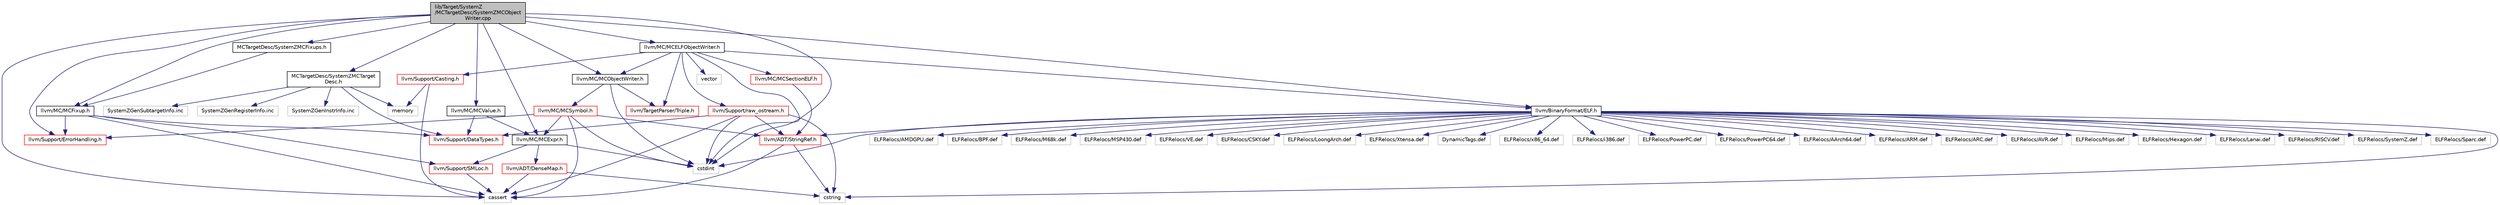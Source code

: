 digraph "lib/Target/SystemZ/MCTargetDesc/SystemZMCObjectWriter.cpp"
{
 // LATEX_PDF_SIZE
  bgcolor="transparent";
  edge [fontname="Helvetica",fontsize="10",labelfontname="Helvetica",labelfontsize="10"];
  node [fontname="Helvetica",fontsize="10",shape=record];
  Node1 [label="lib/Target/SystemZ\l/MCTargetDesc/SystemZMCObject\lWriter.cpp",height=0.2,width=0.4,color="black", fillcolor="grey75", style="filled", fontcolor="black",tooltip=" "];
  Node1 -> Node2 [color="midnightblue",fontsize="10",style="solid",fontname="Helvetica"];
  Node2 [label="MCTargetDesc/SystemZMCFixups.h",height=0.2,width=0.4,color="black",URL="$SystemZMCFixups_8h.html",tooltip=" "];
  Node2 -> Node3 [color="midnightblue",fontsize="10",style="solid",fontname="Helvetica"];
  Node3 [label="llvm/MC/MCFixup.h",height=0.2,width=0.4,color="black",URL="$MCFixup_8h.html",tooltip=" "];
  Node3 -> Node4 [color="midnightblue",fontsize="10",style="solid",fontname="Helvetica"];
  Node4 [label="llvm/Support/DataTypes.h",height=0.2,width=0.4,color="red",URL="$Support_2DataTypes_8h.html",tooltip=" "];
  Node3 -> Node9 [color="midnightblue",fontsize="10",style="solid",fontname="Helvetica"];
  Node9 [label="llvm/Support/ErrorHandling.h",height=0.2,width=0.4,color="red",URL="$Support_2ErrorHandling_8h.html",tooltip=" "];
  Node3 -> Node13 [color="midnightblue",fontsize="10",style="solid",fontname="Helvetica"];
  Node13 [label="llvm/Support/SMLoc.h",height=0.2,width=0.4,color="red",URL="$SMLoc_8h.html",tooltip=" "];
  Node13 -> Node14 [color="midnightblue",fontsize="10",style="solid",fontname="Helvetica"];
  Node14 [label="cassert",height=0.2,width=0.4,color="grey75",tooltip=" "];
  Node3 -> Node14 [color="midnightblue",fontsize="10",style="solid",fontname="Helvetica"];
  Node1 -> Node16 [color="midnightblue",fontsize="10",style="solid",fontname="Helvetica"];
  Node16 [label="MCTargetDesc/SystemZMCTarget\lDesc.h",height=0.2,width=0.4,color="black",URL="$SystemZMCTargetDesc_8h.html",tooltip=" "];
  Node16 -> Node4 [color="midnightblue",fontsize="10",style="solid",fontname="Helvetica"];
  Node16 -> Node17 [color="midnightblue",fontsize="10",style="solid",fontname="Helvetica"];
  Node17 [label="memory",height=0.2,width=0.4,color="grey75",tooltip=" "];
  Node16 -> Node18 [color="midnightblue",fontsize="10",style="solid",fontname="Helvetica"];
  Node18 [label="SystemZGenRegisterInfo.inc",height=0.2,width=0.4,color="grey75",tooltip=" "];
  Node16 -> Node19 [color="midnightblue",fontsize="10",style="solid",fontname="Helvetica"];
  Node19 [label="SystemZGenInstrInfo.inc",height=0.2,width=0.4,color="grey75",tooltip=" "];
  Node16 -> Node20 [color="midnightblue",fontsize="10",style="solid",fontname="Helvetica"];
  Node20 [label="SystemZGenSubtargetInfo.inc",height=0.2,width=0.4,color="grey75",tooltip=" "];
  Node1 -> Node21 [color="midnightblue",fontsize="10",style="solid",fontname="Helvetica"];
  Node21 [label="llvm/BinaryFormat/ELF.h",height=0.2,width=0.4,color="black",URL="$BinaryFormat_2ELF_8h.html",tooltip=" "];
  Node21 -> Node22 [color="midnightblue",fontsize="10",style="solid",fontname="Helvetica"];
  Node22 [label="llvm/ADT/StringRef.h",height=0.2,width=0.4,color="red",URL="$StringRef_8h.html",tooltip=" "];
  Node22 -> Node14 [color="midnightblue",fontsize="10",style="solid",fontname="Helvetica"];
  Node22 -> Node34 [color="midnightblue",fontsize="10",style="solid",fontname="Helvetica"];
  Node34 [label="cstring",height=0.2,width=0.4,color="grey75",tooltip=" "];
  Node21 -> Node25 [color="midnightblue",fontsize="10",style="solid",fontname="Helvetica"];
  Node25 [label="cstdint",height=0.2,width=0.4,color="grey75",tooltip=" "];
  Node21 -> Node34 [color="midnightblue",fontsize="10",style="solid",fontname="Helvetica"];
  Node21 -> Node38 [color="midnightblue",fontsize="10",style="solid",fontname="Helvetica"];
  Node38 [label="ELFRelocs/x86_64.def",height=0.2,width=0.4,color="grey75",tooltip=" "];
  Node21 -> Node39 [color="midnightblue",fontsize="10",style="solid",fontname="Helvetica"];
  Node39 [label="ELFRelocs/i386.def",height=0.2,width=0.4,color="grey75",tooltip=" "];
  Node21 -> Node40 [color="midnightblue",fontsize="10",style="solid",fontname="Helvetica"];
  Node40 [label="ELFRelocs/PowerPC.def",height=0.2,width=0.4,color="grey75",tooltip=" "];
  Node21 -> Node41 [color="midnightblue",fontsize="10",style="solid",fontname="Helvetica"];
  Node41 [label="ELFRelocs/PowerPC64.def",height=0.2,width=0.4,color="grey75",tooltip=" "];
  Node21 -> Node42 [color="midnightblue",fontsize="10",style="solid",fontname="Helvetica"];
  Node42 [label="ELFRelocs/AArch64.def",height=0.2,width=0.4,color="grey75",tooltip=" "];
  Node21 -> Node43 [color="midnightblue",fontsize="10",style="solid",fontname="Helvetica"];
  Node43 [label="ELFRelocs/ARM.def",height=0.2,width=0.4,color="grey75",tooltip=" "];
  Node21 -> Node44 [color="midnightblue",fontsize="10",style="solid",fontname="Helvetica"];
  Node44 [label="ELFRelocs/ARC.def",height=0.2,width=0.4,color="grey75",tooltip=" "];
  Node21 -> Node45 [color="midnightblue",fontsize="10",style="solid",fontname="Helvetica"];
  Node45 [label="ELFRelocs/AVR.def",height=0.2,width=0.4,color="grey75",tooltip=" "];
  Node21 -> Node46 [color="midnightblue",fontsize="10",style="solid",fontname="Helvetica"];
  Node46 [label="ELFRelocs/Mips.def",height=0.2,width=0.4,color="grey75",tooltip=" "];
  Node21 -> Node47 [color="midnightblue",fontsize="10",style="solid",fontname="Helvetica"];
  Node47 [label="ELFRelocs/Hexagon.def",height=0.2,width=0.4,color="grey75",tooltip=" "];
  Node21 -> Node48 [color="midnightblue",fontsize="10",style="solid",fontname="Helvetica"];
  Node48 [label="ELFRelocs/Lanai.def",height=0.2,width=0.4,color="grey75",tooltip=" "];
  Node21 -> Node49 [color="midnightblue",fontsize="10",style="solid",fontname="Helvetica"];
  Node49 [label="ELFRelocs/RISCV.def",height=0.2,width=0.4,color="grey75",tooltip=" "];
  Node21 -> Node50 [color="midnightblue",fontsize="10",style="solid",fontname="Helvetica"];
  Node50 [label="ELFRelocs/SystemZ.def",height=0.2,width=0.4,color="grey75",tooltip=" "];
  Node21 -> Node51 [color="midnightblue",fontsize="10",style="solid",fontname="Helvetica"];
  Node51 [label="ELFRelocs/Sparc.def",height=0.2,width=0.4,color="grey75",tooltip=" "];
  Node21 -> Node52 [color="midnightblue",fontsize="10",style="solid",fontname="Helvetica"];
  Node52 [label="ELFRelocs/AMDGPU.def",height=0.2,width=0.4,color="grey75",tooltip=" "];
  Node21 -> Node53 [color="midnightblue",fontsize="10",style="solid",fontname="Helvetica"];
  Node53 [label="ELFRelocs/BPF.def",height=0.2,width=0.4,color="grey75",tooltip=" "];
  Node21 -> Node54 [color="midnightblue",fontsize="10",style="solid",fontname="Helvetica"];
  Node54 [label="ELFRelocs/M68k.def",height=0.2,width=0.4,color="grey75",tooltip=" "];
  Node21 -> Node55 [color="midnightblue",fontsize="10",style="solid",fontname="Helvetica"];
  Node55 [label="ELFRelocs/MSP430.def",height=0.2,width=0.4,color="grey75",tooltip=" "];
  Node21 -> Node56 [color="midnightblue",fontsize="10",style="solid",fontname="Helvetica"];
  Node56 [label="ELFRelocs/VE.def",height=0.2,width=0.4,color="grey75",tooltip=" "];
  Node21 -> Node57 [color="midnightblue",fontsize="10",style="solid",fontname="Helvetica"];
  Node57 [label="ELFRelocs/CSKY.def",height=0.2,width=0.4,color="grey75",tooltip=" "];
  Node21 -> Node58 [color="midnightblue",fontsize="10",style="solid",fontname="Helvetica"];
  Node58 [label="ELFRelocs/LoongArch.def",height=0.2,width=0.4,color="grey75",tooltip=" "];
  Node21 -> Node59 [color="midnightblue",fontsize="10",style="solid",fontname="Helvetica"];
  Node59 [label="ELFRelocs/Xtensa.def",height=0.2,width=0.4,color="grey75",tooltip=" "];
  Node21 -> Node60 [color="midnightblue",fontsize="10",style="solid",fontname="Helvetica"];
  Node60 [label="DynamicTags.def",height=0.2,width=0.4,color="grey75",tooltip=" "];
  Node1 -> Node61 [color="midnightblue",fontsize="10",style="solid",fontname="Helvetica"];
  Node61 [label="llvm/MC/MCELFObjectWriter.h",height=0.2,width=0.4,color="black",URL="$MCELFObjectWriter_8h.html",tooltip=" "];
  Node61 -> Node21 [color="midnightblue",fontsize="10",style="solid",fontname="Helvetica"];
  Node61 -> Node62 [color="midnightblue",fontsize="10",style="solid",fontname="Helvetica"];
  Node62 [label="llvm/MC/MCObjectWriter.h",height=0.2,width=0.4,color="black",URL="$MCObjectWriter_8h.html",tooltip=" "];
  Node62 -> Node63 [color="midnightblue",fontsize="10",style="solid",fontname="Helvetica"];
  Node63 [label="llvm/MC/MCSymbol.h",height=0.2,width=0.4,color="red",URL="$MCSymbol_8h.html",tooltip=" "];
  Node63 -> Node22 [color="midnightblue",fontsize="10",style="solid",fontname="Helvetica"];
  Node63 -> Node68 [color="midnightblue",fontsize="10",style="solid",fontname="Helvetica"];
  Node68 [label="llvm/MC/MCExpr.h",height=0.2,width=0.4,color="black",URL="$MCExpr_8h.html",tooltip=" "];
  Node68 -> Node69 [color="midnightblue",fontsize="10",style="solid",fontname="Helvetica"];
  Node69 [label="llvm/ADT/DenseMap.h",height=0.2,width=0.4,color="red",URL="$DenseMap_8h.html",tooltip=" "];
  Node69 -> Node14 [color="midnightblue",fontsize="10",style="solid",fontname="Helvetica"];
  Node69 -> Node34 [color="midnightblue",fontsize="10",style="solid",fontname="Helvetica"];
  Node68 -> Node13 [color="midnightblue",fontsize="10",style="solid",fontname="Helvetica"];
  Node68 -> Node25 [color="midnightblue",fontsize="10",style="solid",fontname="Helvetica"];
  Node63 -> Node9 [color="midnightblue",fontsize="10",style="solid",fontname="Helvetica"];
  Node63 -> Node14 [color="midnightblue",fontsize="10",style="solid",fontname="Helvetica"];
  Node63 -> Node25 [color="midnightblue",fontsize="10",style="solid",fontname="Helvetica"];
  Node62 -> Node100 [color="midnightblue",fontsize="10",style="solid",fontname="Helvetica"];
  Node100 [label="llvm/TargetParser/Triple.h",height=0.2,width=0.4,color="red",URL="$Triple_8h.html",tooltip=" "];
  Node62 -> Node25 [color="midnightblue",fontsize="10",style="solid",fontname="Helvetica"];
  Node61 -> Node104 [color="midnightblue",fontsize="10",style="solid",fontname="Helvetica"];
  Node104 [label="llvm/MC/MCSectionELF.h",height=0.2,width=0.4,color="red",URL="$MCSectionELF_8h.html",tooltip=" "];
  Node104 -> Node22 [color="midnightblue",fontsize="10",style="solid",fontname="Helvetica"];
  Node61 -> Node112 [color="midnightblue",fontsize="10",style="solid",fontname="Helvetica"];
  Node112 [label="llvm/Support/Casting.h",height=0.2,width=0.4,color="red",URL="$Casting_8h.html",tooltip=" "];
  Node112 -> Node14 [color="midnightblue",fontsize="10",style="solid",fontname="Helvetica"];
  Node112 -> Node17 [color="midnightblue",fontsize="10",style="solid",fontname="Helvetica"];
  Node61 -> Node113 [color="midnightblue",fontsize="10",style="solid",fontname="Helvetica"];
  Node113 [label="llvm/Support/raw_ostream.h",height=0.2,width=0.4,color="red",URL="$raw__ostream_8h.html",tooltip=" "];
  Node113 -> Node22 [color="midnightblue",fontsize="10",style="solid",fontname="Helvetica"];
  Node113 -> Node4 [color="midnightblue",fontsize="10",style="solid",fontname="Helvetica"];
  Node113 -> Node14 [color="midnightblue",fontsize="10",style="solid",fontname="Helvetica"];
  Node113 -> Node25 [color="midnightblue",fontsize="10",style="solid",fontname="Helvetica"];
  Node113 -> Node34 [color="midnightblue",fontsize="10",style="solid",fontname="Helvetica"];
  Node61 -> Node100 [color="midnightblue",fontsize="10",style="solid",fontname="Helvetica"];
  Node61 -> Node25 [color="midnightblue",fontsize="10",style="solid",fontname="Helvetica"];
  Node61 -> Node93 [color="midnightblue",fontsize="10",style="solid",fontname="Helvetica"];
  Node93 [label="vector",height=0.2,width=0.4,color="grey75",tooltip=" "];
  Node1 -> Node68 [color="midnightblue",fontsize="10",style="solid",fontname="Helvetica"];
  Node1 -> Node3 [color="midnightblue",fontsize="10",style="solid",fontname="Helvetica"];
  Node1 -> Node62 [color="midnightblue",fontsize="10",style="solid",fontname="Helvetica"];
  Node1 -> Node115 [color="midnightblue",fontsize="10",style="solid",fontname="Helvetica"];
  Node115 [label="llvm/MC/MCValue.h",height=0.2,width=0.4,color="black",URL="$MCValue_8h.html",tooltip=" "];
  Node115 -> Node68 [color="midnightblue",fontsize="10",style="solid",fontname="Helvetica"];
  Node115 -> Node4 [color="midnightblue",fontsize="10",style="solid",fontname="Helvetica"];
  Node1 -> Node9 [color="midnightblue",fontsize="10",style="solid",fontname="Helvetica"];
  Node1 -> Node14 [color="midnightblue",fontsize="10",style="solid",fontname="Helvetica"];
  Node1 -> Node25 [color="midnightblue",fontsize="10",style="solid",fontname="Helvetica"];
}
